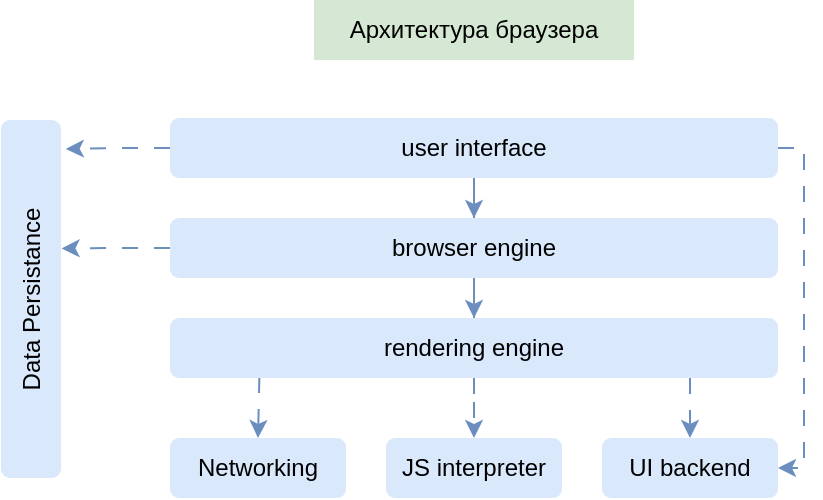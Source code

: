<mxfile version="22.0.8" type="github" pages="5">
  <diagram name="Архитектура браузера" id="a0Z8TgE_5t0AycTjX8IS">
    <mxGraphModel dx="1434" dy="755" grid="0" gridSize="10" guides="1" tooltips="1" connect="1" arrows="1" fold="1" page="0" pageScale="1" pageWidth="827" pageHeight="1169" math="0" shadow="0">
      <root>
        <mxCell id="0" />
        <mxCell id="1" parent="0" />
        <mxCell id="7IBHqC4n6jbn1Awg2lGX-1" value="Архитектура браузера" style="text;html=1;strokeColor=none;fillColor=#d5e8d4;align=center;verticalAlign=middle;whiteSpace=wrap;rounded=0;" parent="1" vertex="1">
          <mxGeometry x="402" y="221" width="160" height="30" as="geometry" />
        </mxCell>
        <mxCell id="7IBHqC4n6jbn1Awg2lGX-11" style="edgeStyle=orthogonalEdgeStyle;rounded=0;orthogonalLoop=1;jettySize=auto;html=1;entryX=0.5;entryY=0;entryDx=0;entryDy=0;dashed=1;dashPattern=8 8;fillColor=#dae8fc;strokeColor=#6c8ebf;" parent="1" source="7IBHqC4n6jbn1Awg2lGX-2" target="7IBHqC4n6jbn1Awg2lGX-3" edge="1">
          <mxGeometry relative="1" as="geometry" />
        </mxCell>
        <mxCell id="7IBHqC4n6jbn1Awg2lGX-16" style="edgeStyle=orthogonalEdgeStyle;rounded=0;orthogonalLoop=1;jettySize=auto;html=1;entryX=1;entryY=0.5;entryDx=0;entryDy=0;dashed=1;dashPattern=8 8;fillColor=#dae8fc;strokeColor=#6c8ebf;" parent="1" source="7IBHqC4n6jbn1Awg2lGX-2" target="7IBHqC4n6jbn1Awg2lGX-7" edge="1">
          <mxGeometry relative="1" as="geometry">
            <Array as="points">
              <mxPoint x="647" y="295" />
              <mxPoint x="647" y="455" />
            </Array>
          </mxGeometry>
        </mxCell>
        <mxCell id="7IBHqC4n6jbn1Awg2lGX-2" value="user interface" style="text;html=1;strokeColor=none;fillColor=#dae8fc;align=center;verticalAlign=middle;whiteSpace=wrap;rounded=1;" parent="1" vertex="1">
          <mxGeometry x="330" y="280" width="304" height="30" as="geometry" />
        </mxCell>
        <mxCell id="7IBHqC4n6jbn1Awg2lGX-12" style="edgeStyle=orthogonalEdgeStyle;rounded=0;orthogonalLoop=1;jettySize=auto;html=1;entryX=0.5;entryY=0;entryDx=0;entryDy=0;dashed=1;dashPattern=8 8;fillColor=#dae8fc;strokeColor=#6c8ebf;" parent="1" source="7IBHqC4n6jbn1Awg2lGX-3" target="7IBHqC4n6jbn1Awg2lGX-4" edge="1">
          <mxGeometry relative="1" as="geometry" />
        </mxCell>
        <mxCell id="7IBHqC4n6jbn1Awg2lGX-3" value="browser engine" style="text;html=1;strokeColor=none;fillColor=#dae8fc;align=center;verticalAlign=middle;whiteSpace=wrap;rounded=1;" parent="1" vertex="1">
          <mxGeometry x="330" y="330" width="304" height="30" as="geometry" />
        </mxCell>
        <mxCell id="7IBHqC4n6jbn1Awg2lGX-13" style="edgeStyle=orthogonalEdgeStyle;rounded=0;orthogonalLoop=1;jettySize=auto;html=1;dashed=1;dashPattern=8 8;fillColor=#dae8fc;strokeColor=#6c8ebf;" parent="1" source="7IBHqC4n6jbn1Awg2lGX-4" target="7IBHqC4n6jbn1Awg2lGX-6" edge="1">
          <mxGeometry relative="1" as="geometry" />
        </mxCell>
        <mxCell id="7IBHqC4n6jbn1Awg2lGX-14" style="edgeStyle=orthogonalEdgeStyle;rounded=0;orthogonalLoop=1;jettySize=auto;html=1;entryX=0.5;entryY=0;entryDx=0;entryDy=0;exitX=0.147;exitY=0.984;exitDx=0;exitDy=0;exitPerimeter=0;dashed=1;dashPattern=8 8;fillColor=#dae8fc;strokeColor=#6c8ebf;" parent="1" source="7IBHqC4n6jbn1Awg2lGX-4" target="7IBHqC4n6jbn1Awg2lGX-5" edge="1">
          <mxGeometry relative="1" as="geometry" />
        </mxCell>
        <mxCell id="7IBHqC4n6jbn1Awg2lGX-15" style="edgeStyle=orthogonalEdgeStyle;rounded=0;orthogonalLoop=1;jettySize=auto;html=1;entryX=0.5;entryY=0;entryDx=0;entryDy=0;dashed=1;dashPattern=8 8;fillColor=#dae8fc;strokeColor=#6c8ebf;" parent="1" source="7IBHqC4n6jbn1Awg2lGX-4" target="7IBHqC4n6jbn1Awg2lGX-7" edge="1">
          <mxGeometry relative="1" as="geometry">
            <Array as="points">
              <mxPoint x="590" y="418" />
              <mxPoint x="590" y="418" />
            </Array>
          </mxGeometry>
        </mxCell>
        <mxCell id="7IBHqC4n6jbn1Awg2lGX-4" value="rendering engine" style="text;html=1;strokeColor=none;fillColor=#dae8fc;align=center;verticalAlign=middle;whiteSpace=wrap;rounded=1;" parent="1" vertex="1">
          <mxGeometry x="330" y="380" width="304" height="30" as="geometry" />
        </mxCell>
        <mxCell id="7IBHqC4n6jbn1Awg2lGX-5" value="Networking" style="text;html=1;strokeColor=none;fillColor=#dae8fc;align=center;verticalAlign=middle;whiteSpace=wrap;rounded=1;" parent="1" vertex="1">
          <mxGeometry x="330" y="440" width="88" height="30" as="geometry" />
        </mxCell>
        <mxCell id="7IBHqC4n6jbn1Awg2lGX-6" value="JS interpreter" style="text;html=1;strokeColor=none;fillColor=#dae8fc;align=center;verticalAlign=middle;whiteSpace=wrap;rounded=1;" parent="1" vertex="1">
          <mxGeometry x="438" y="440" width="88" height="30" as="geometry" />
        </mxCell>
        <mxCell id="7IBHqC4n6jbn1Awg2lGX-7" value="UI backend" style="text;html=1;strokeColor=none;fillColor=#dae8fc;align=center;verticalAlign=middle;whiteSpace=wrap;rounded=1;" parent="1" vertex="1">
          <mxGeometry x="546" y="440" width="88" height="30" as="geometry" />
        </mxCell>
        <mxCell id="7IBHqC4n6jbn1Awg2lGX-8" value="Data Persistance" style="text;html=1;strokeColor=none;fillColor=#dae8fc;align=center;verticalAlign=middle;whiteSpace=wrap;rounded=1;rotation=-90;" parent="1" vertex="1">
          <mxGeometry x="171" y="355.5" width="179" height="30" as="geometry" />
        </mxCell>
        <mxCell id="7IBHqC4n6jbn1Awg2lGX-9" style="edgeStyle=orthogonalEdgeStyle;rounded=0;orthogonalLoop=1;jettySize=auto;html=1;entryX=0.919;entryY=1.08;entryDx=0;entryDy=0;entryPerimeter=0;dashed=1;dashPattern=8 8;fillColor=#dae8fc;strokeColor=#6c8ebf;" parent="1" source="7IBHqC4n6jbn1Awg2lGX-2" target="7IBHqC4n6jbn1Awg2lGX-8" edge="1">
          <mxGeometry relative="1" as="geometry" />
        </mxCell>
        <mxCell id="7IBHqC4n6jbn1Awg2lGX-10" style="edgeStyle=orthogonalEdgeStyle;rounded=0;orthogonalLoop=1;jettySize=auto;html=1;entryX=0.641;entryY=1.01;entryDx=0;entryDy=0;entryPerimeter=0;dashed=1;dashPattern=8 8;fillColor=#dae8fc;strokeColor=#6c8ebf;" parent="1" source="7IBHqC4n6jbn1Awg2lGX-3" target="7IBHqC4n6jbn1Awg2lGX-8" edge="1">
          <mxGeometry relative="1" as="geometry" />
        </mxCell>
      </root>
    </mxGraphModel>
  </diagram>
  <diagram id="X9T75AaDacsZJfDQK5Mp" name="Chrome">
    <mxGraphModel dx="1434" dy="755" grid="0" gridSize="10" guides="1" tooltips="1" connect="1" arrows="1" fold="1" page="0" pageScale="1" pageWidth="827" pageHeight="1169" math="0" shadow="0">
      <root>
        <mxCell id="0" />
        <mxCell id="1" parent="0" />
        <mxCell id="u9Ceme1aTXaDVmavUJ7F-2" value="" style="text;html=1;strokeColor=#6C8EBF;fillColor=none;align=center;verticalAlign=middle;whiteSpace=wrap;rounded=1;dashed=1;dashPattern=8 8;" parent="1" vertex="1">
          <mxGeometry x="384.5" y="659.5" width="87" height="61" as="geometry" />
        </mxCell>
        <mxCell id="u9Ceme1aTXaDVmavUJ7F-6" value="" style="text;html=1;strokeColor=#6C8EBF;fillColor=none;align=center;verticalAlign=middle;whiteSpace=wrap;rounded=1;dashed=1;dashPattern=8 8;" parent="1" vertex="1">
          <mxGeometry x="375" y="548.5" width="223" height="61" as="geometry" />
        </mxCell>
        <mxCell id="XLgHqkJooM11yZQftOko-22" style="edgeStyle=orthogonalEdgeStyle;rounded=0;orthogonalLoop=1;jettySize=auto;html=1;entryX=1;entryY=0.5;entryDx=0;entryDy=0;dashed=1;dashPattern=8 8;fillColor=#dae8fc;strokeColor=#6c8ebf;" parent="1" source="XLgHqkJooM11yZQftOko-20" target="XLgHqkJooM11yZQftOko-21" edge="1">
          <mxGeometry relative="1" as="geometry">
            <Array as="points">
              <mxPoint x="336" y="364" />
              <mxPoint x="336" y="364" />
            </Array>
          </mxGeometry>
        </mxCell>
        <mxCell id="XLgHqkJooM11yZQftOko-24" style="edgeStyle=orthogonalEdgeStyle;rounded=0;orthogonalLoop=1;jettySize=auto;html=1;entryX=0.5;entryY=0;entryDx=0;entryDy=0;fillColor=#dae8fc;strokeColor=#6c8ebf;dashed=1;dashPattern=8 8;" parent="1" source="XLgHqkJooM11yZQftOko-20" target="XLgHqkJooM11yZQftOko-23" edge="1">
          <mxGeometry relative="1" as="geometry">
            <Array as="points">
              <mxPoint x="206" y="448" />
            </Array>
          </mxGeometry>
        </mxCell>
        <mxCell id="XLgHqkJooM11yZQftOko-32" style="edgeStyle=orthogonalEdgeStyle;shape=connector;rounded=0;orthogonalLoop=1;jettySize=auto;html=1;entryX=0.23;entryY=0.011;entryDx=0;entryDy=0;dashed=1;dashPattern=8 8;labelBackgroundColor=default;strokeColor=#6c8ebf;align=center;verticalAlign=middle;fontFamily=Helvetica;fontSize=11;fontColor=default;endArrow=classic;fillColor=#dae8fc;entryPerimeter=0;" parent="1" source="XLgHqkJooM11yZQftOko-20" target="XLgHqkJooM11yZQftOko-25" edge="1">
          <mxGeometry relative="1" as="geometry">
            <Array as="points">
              <mxPoint x="429" y="482" />
              <mxPoint x="429" y="482" />
            </Array>
          </mxGeometry>
        </mxCell>
        <mxCell id="XLgHqkJooM11yZQftOko-36" style="edgeStyle=orthogonalEdgeStyle;shape=connector;rounded=0;orthogonalLoop=1;jettySize=auto;html=1;entryX=0.5;entryY=1;entryDx=0;entryDy=0;dashed=1;dashPattern=8 8;labelBackgroundColor=default;strokeColor=#6c8ebf;align=center;verticalAlign=middle;fontFamily=Helvetica;fontSize=11;fontColor=default;endArrow=classic;fillColor=#dae8fc;" parent="1" source="XLgHqkJooM11yZQftOko-20" target="XLgHqkJooM11yZQftOko-4" edge="1">
          <mxGeometry relative="1" as="geometry" />
        </mxCell>
        <mxCell id="XLgHqkJooM11yZQftOko-20" value="&lt;i&gt;&lt;font color=&quot;#009900&quot;&gt;Browser&lt;/font&gt;&lt;/i&gt;" style="rounded=1;whiteSpace=wrap;html=1;align=center;fillColor=none;strokeColor=#6c8ebf;" parent="1" vertex="1">
          <mxGeometry x="356.5" y="336" width="251" height="129" as="geometry" />
        </mxCell>
        <mxCell id="XLgHqkJooM11yZQftOko-1" value="Архитектура браузера (chrome)" style="text;html=1;strokeColor=none;fillColor=#d5e8d4;align=center;verticalAlign=middle;whiteSpace=wrap;rounded=0;" parent="1" vertex="1">
          <mxGeometry x="379" y="211" width="206" height="30" as="geometry" />
        </mxCell>
        <mxCell id="XLgHqkJooM11yZQftOko-35" style="edgeStyle=orthogonalEdgeStyle;shape=connector;rounded=0;orthogonalLoop=1;jettySize=auto;html=1;entryX=0.5;entryY=0;entryDx=0;entryDy=0;dashed=1;dashPattern=8 8;labelBackgroundColor=default;strokeColor=#6c8ebf;align=center;verticalAlign=middle;fontFamily=Helvetica;fontSize=11;fontColor=default;endArrow=classic;fillColor=#dae8fc;" parent="1" source="XLgHqkJooM11yZQftOko-4" target="XLgHqkJooM11yZQftOko-34" edge="1">
          <mxGeometry relative="1" as="geometry" />
        </mxCell>
        <mxCell id="XLgHqkJooM11yZQftOko-4" value="User interface" style="text;html=1;strokeColor=none;fillColor=#dae8fc;align=center;verticalAlign=middle;whiteSpace=wrap;rounded=1;" parent="1" vertex="1">
          <mxGeometry x="431" y="270" width="102" height="30" as="geometry" />
        </mxCell>
        <mxCell id="XLgHqkJooM11yZQftOko-18" value="Browser engine" style="text;html=1;strokeColor=#6C8EBF;fillColor=none;align=center;verticalAlign=middle;whiteSpace=wrap;rounded=1;dashed=1;dashPattern=8 8;" parent="1" vertex="1">
          <mxGeometry x="406" y="349" width="152" height="30" as="geometry" />
        </mxCell>
        <mxCell id="XLgHqkJooM11yZQftOko-19" value="Data persistance" style="text;html=1;strokeColor=#6C8EBF;fillColor=none;align=center;verticalAlign=middle;whiteSpace=wrap;rounded=1;dashed=1;dashPattern=8 8;" parent="1" vertex="1">
          <mxGeometry x="406" y="425" width="152" height="30" as="geometry" />
        </mxCell>
        <mxCell id="XLgHqkJooM11yZQftOko-21" value="Network Stack" style="text;html=1;strokeColor=none;fillColor=#dae8fc;align=center;verticalAlign=middle;whiteSpace=wrap;rounded=1;" parent="1" vertex="1">
          <mxGeometry x="159" y="349" width="94" height="30" as="geometry" />
        </mxCell>
        <mxCell id="XLgHqkJooM11yZQftOko-23" value="Plugins" style="text;html=1;strokeColor=none;fillColor=#dae8fc;align=center;verticalAlign=middle;whiteSpace=wrap;rounded=1;" parent="1" vertex="1">
          <mxGeometry x="172" y="504" width="68" height="30" as="geometry" />
        </mxCell>
        <mxCell id="XLgHqkJooM11yZQftOko-27" style="edgeStyle=orthogonalEdgeStyle;shape=connector;rounded=0;orthogonalLoop=1;jettySize=auto;html=1;entryX=1;entryY=0.5;entryDx=0;entryDy=0;dashed=1;dashPattern=8 8;labelBackgroundColor=default;strokeColor=#6c8ebf;align=center;verticalAlign=middle;fontFamily=Helvetica;fontSize=11;fontColor=default;endArrow=classic;fillColor=#dae8fc;" parent="1" source="XLgHqkJooM11yZQftOko-25" target="XLgHqkJooM11yZQftOko-23" edge="1">
          <mxGeometry relative="1" as="geometry" />
        </mxCell>
        <mxCell id="XLgHqkJooM11yZQftOko-30" style="edgeStyle=orthogonalEdgeStyle;shape=connector;rounded=0;orthogonalLoop=1;jettySize=auto;html=1;entryX=0.5;entryY=0;entryDx=0;entryDy=0;dashed=1;dashPattern=8 8;labelBackgroundColor=default;strokeColor=#6c8ebf;align=center;verticalAlign=middle;fontFamily=Helvetica;fontSize=11;fontColor=default;endArrow=classic;fillColor=#dae8fc;exitX=0.214;exitY=0.949;exitDx=0;exitDy=0;exitPerimeter=0;" parent="1" source="XLgHqkJooM11yZQftOko-25" target="XLgHqkJooM11yZQftOko-28" edge="1">
          <mxGeometry relative="1" as="geometry">
            <Array as="points">
              <mxPoint x="428" y="593" />
            </Array>
            <mxPoint x="428.034" y="644" as="sourcePoint" />
          </mxGeometry>
        </mxCell>
        <mxCell id="XLgHqkJooM11yZQftOko-31" style="edgeStyle=orthogonalEdgeStyle;shape=connector;rounded=0;orthogonalLoop=1;jettySize=auto;html=1;entryX=0.5;entryY=0;entryDx=0;entryDy=0;dashed=1;dashPattern=8 8;labelBackgroundColor=default;strokeColor=#6c8ebf;align=center;verticalAlign=middle;fontFamily=Helvetica;fontSize=11;fontColor=default;endArrow=classic;fillColor=#dae8fc;exitX=0.774;exitY=0.98;exitDx=0;exitDy=0;exitPerimeter=0;" parent="1" source="XLgHqkJooM11yZQftOko-25" target="XLgHqkJooM11yZQftOko-29" edge="1">
          <mxGeometry relative="1" as="geometry">
            <Array as="points">
              <mxPoint x="536" y="656" />
              <mxPoint x="536" y="656" />
            </Array>
            <mxPoint x="536.034" y="644" as="sourcePoint" />
          </mxGeometry>
        </mxCell>
        <mxCell id="XLgHqkJooM11yZQftOko-37" style="edgeStyle=orthogonalEdgeStyle;shape=connector;rounded=0;orthogonalLoop=1;jettySize=auto;html=1;entryX=0;entryY=0.5;entryDx=0;entryDy=0;dashed=1;dashPattern=8 8;labelBackgroundColor=default;strokeColor=#6c8ebf;align=center;verticalAlign=middle;fontFamily=Helvetica;fontSize=11;fontColor=default;endArrow=classic;fillColor=#dae8fc;" parent="1" source="XLgHqkJooM11yZQftOko-25" target="XLgHqkJooM11yZQftOko-34" edge="1">
          <mxGeometry relative="1" as="geometry" />
        </mxCell>
        <mxCell id="6LoVDUTjZTjbVgoCBQr1-3" style="edgeStyle=orthogonalEdgeStyle;rounded=0;orthogonalLoop=1;jettySize=auto;html=1;entryX=0.75;entryY=1;entryDx=0;entryDy=0;strokeColor=#6c8ebf;dashed=1;dashPattern=8 8;fillColor=#dae8fc;" parent="1" source="XLgHqkJooM11yZQftOko-25" target="XLgHqkJooM11yZQftOko-20" edge="1">
          <mxGeometry relative="1" as="geometry">
            <Array as="points">
              <mxPoint x="545" y="552" />
              <mxPoint x="545" y="552" />
            </Array>
          </mxGeometry>
        </mxCell>
        <mxCell id="XLgHqkJooM11yZQftOko-25" value="WebKit" style="text;html=1;strokeColor=none;fillColor=#dae8fc;align=center;verticalAlign=middle;whiteSpace=wrap;rounded=1;" parent="1" vertex="1">
          <mxGeometry x="384" y="564" width="196" height="30" as="geometry" />
        </mxCell>
        <mxCell id="jjJHjyZMJUHsSk2ptHwB-7" style="edgeStyle=orthogonalEdgeStyle;shape=connector;rounded=0;orthogonalLoop=1;jettySize=auto;html=1;entryX=0.5;entryY=0;entryDx=0;entryDy=0;dashed=1;dashPattern=8 8;labelBackgroundColor=default;strokeColor=#6c8ebf;align=center;verticalAlign=middle;fontFamily=Helvetica;fontSize=11;fontColor=default;endArrow=classic;fillColor=#dae8fc;curved=1;exitX=0.5;exitY=1;exitDx=0;exitDy=0;" parent="1" source="XLgHqkJooM11yZQftOko-28" target="jjJHjyZMJUHsSk2ptHwB-1" edge="1">
          <mxGeometry relative="1" as="geometry" />
        </mxCell>
        <mxCell id="jjJHjyZMJUHsSk2ptHwB-8" style="edgeStyle=orthogonalEdgeStyle;shape=connector;rounded=0;orthogonalLoop=1;jettySize=auto;html=1;entryX=0.5;entryY=0;entryDx=0;entryDy=0;dashed=1;dashPattern=8 8;labelBackgroundColor=default;strokeColor=#6c8ebf;align=center;verticalAlign=middle;fontFamily=Helvetica;fontSize=11;fontColor=default;endArrow=classic;fillColor=#dae8fc;curved=1;" parent="1" source="XLgHqkJooM11yZQftOko-28" target="jjJHjyZMJUHsSk2ptHwB-4" edge="1">
          <mxGeometry relative="1" as="geometry" />
        </mxCell>
        <mxCell id="jjJHjyZMJUHsSk2ptHwB-9" style="edgeStyle=orthogonalEdgeStyle;shape=connector;rounded=0;orthogonalLoop=1;jettySize=auto;html=1;entryX=0.5;entryY=0;entryDx=0;entryDy=0;dashed=1;dashPattern=8 8;labelBackgroundColor=default;strokeColor=#6c8ebf;align=center;verticalAlign=middle;fontFamily=Helvetica;fontSize=11;fontColor=default;endArrow=classic;fillColor=#dae8fc;curved=1;exitX=0.5;exitY=1;exitDx=0;exitDy=0;" parent="1" source="XLgHqkJooM11yZQftOko-28" target="jjJHjyZMJUHsSk2ptHwB-5" edge="1">
          <mxGeometry relative="1" as="geometry" />
        </mxCell>
        <mxCell id="jjJHjyZMJUHsSk2ptHwB-10" style="edgeStyle=orthogonalEdgeStyle;shape=connector;rounded=0;orthogonalLoop=1;jettySize=auto;html=1;entryX=0.5;entryY=0;entryDx=0;entryDy=0;dashed=1;dashPattern=8 8;labelBackgroundColor=default;strokeColor=#6c8ebf;align=center;verticalAlign=middle;fontFamily=Helvetica;fontSize=11;fontColor=default;endArrow=classic;fillColor=#dae8fc;curved=1;exitX=0.5;exitY=1;exitDx=0;exitDy=0;" parent="1" source="XLgHqkJooM11yZQftOko-28" target="jjJHjyZMJUHsSk2ptHwB-6" edge="1">
          <mxGeometry relative="1" as="geometry" />
        </mxCell>
        <mxCell id="XLgHqkJooM11yZQftOko-28" value="V8" style="text;html=1;strokeColor=none;fillColor=#dae8fc;align=center;verticalAlign=middle;whiteSpace=wrap;rounded=1;" parent="1" vertex="1">
          <mxGeometry x="394" y="675" width="68" height="30" as="geometry" />
        </mxCell>
        <mxCell id="XLgHqkJooM11yZQftOko-29" value="libXML" style="text;html=1;strokeColor=none;fillColor=#dae8fc;align=center;verticalAlign=middle;whiteSpace=wrap;rounded=1;" parent="1" vertex="1">
          <mxGeometry x="502" y="675" width="68" height="30" as="geometry" />
        </mxCell>
        <mxCell id="XLgHqkJooM11yZQftOko-34" value="Display" style="text;html=1;strokeColor=none;fillColor=#dae8fc;align=center;verticalAlign=middle;whiteSpace=wrap;rounded=1;" parent="1" vertex="1">
          <mxGeometry x="718" y="348" width="94" height="30" as="geometry" />
        </mxCell>
        <mxCell id="XLgHqkJooM11yZQftOko-38" value="Legend" style="text;html=1;strokeColor=none;fillColor=#dae8fc;align=center;verticalAlign=middle;whiteSpace=wrap;rounded=1;" parent="1" vertex="1">
          <mxGeometry x="718" y="504" width="94" height="30" as="geometry" />
        </mxCell>
        <mxCell id="XLgHqkJooM11yZQftOko-39" value="" style="text;html=1;strokeColor=#6c8ebf;fillColor=none;align=center;verticalAlign=middle;whiteSpace=wrap;rounded=1;" parent="1" vertex="1">
          <mxGeometry x="718" y="504" width="94" height="129" as="geometry" />
        </mxCell>
        <mxCell id="u9Ceme1aTXaDVmavUJ7F-3" value="&lt;font&gt;JavaScript Interpreter&lt;/font&gt;" style="text;html=1;strokeColor=none;fillColor=none;align=center;verticalAlign=middle;whiteSpace=wrap;rounded=0;fontColor=#009900;" parent="1" vertex="1">
          <mxGeometry x="242" y="675" width="137" height="30" as="geometry" />
        </mxCell>
        <mxCell id="u9Ceme1aTXaDVmavUJ7F-4" value="" style="text;html=1;strokeColor=#6C8EBF;fillColor=none;align=center;verticalAlign=middle;whiteSpace=wrap;rounded=1;dashed=1;dashPattern=8 8;" parent="1" vertex="1">
          <mxGeometry x="492.5" y="659.5" width="87" height="61" as="geometry" />
        </mxCell>
        <mxCell id="u9Ceme1aTXaDVmavUJ7F-5" value="&lt;font&gt;XML Parser&lt;/font&gt;" style="text;html=1;strokeColor=none;fillColor=none;align=center;verticalAlign=middle;whiteSpace=wrap;rounded=0;fontColor=#009900;" parent="1" vertex="1">
          <mxGeometry x="559.5" y="675" width="137" height="30" as="geometry" />
        </mxCell>
        <mxCell id="u9Ceme1aTXaDVmavUJ7F-7" value="&lt;font color=&quot;#009900&quot;&gt;Rendering engine&lt;/font&gt;" style="text;html=1;strokeColor=none;fillColor=none;align=center;verticalAlign=middle;whiteSpace=wrap;rounded=0;" parent="1" vertex="1">
          <mxGeometry x="417.5" y="513" width="137" height="30" as="geometry" />
        </mxCell>
        <mxCell id="6LoVDUTjZTjbVgoCBQr1-1" value="" style="text;html=1;strokeColor=#6C8EBF;fillColor=none;align=center;verticalAlign=middle;whiteSpace=wrap;rounded=1;dashed=1;dashPattern=8 8;" parent="1" vertex="1">
          <mxGeometry x="699" y="332.5" width="132" height="61" as="geometry" />
        </mxCell>
        <mxCell id="6LoVDUTjZTjbVgoCBQr1-2" value="&lt;font&gt;Display backend&lt;/font&gt;" style="text;html=1;strokeColor=none;fillColor=none;align=center;verticalAlign=middle;whiteSpace=wrap;rounded=0;fontColor=#009900;" parent="1" vertex="1">
          <mxGeometry x="696.5" y="400" width="137" height="30" as="geometry" />
        </mxCell>
        <mxCell id="jjJHjyZMJUHsSk2ptHwB-1" value="Куча (heap) и &lt;br&gt;стек вызовов (call stack)" style="text;html=1;strokeColor=none;fillColor=#d5e8d4;align=center;verticalAlign=middle;whiteSpace=wrap;rounded=1;" parent="1" vertex="1">
          <mxGeometry x="100" y="781" width="154" height="42" as="geometry" />
        </mxCell>
        <mxCell id="jjJHjyZMJUHsSk2ptHwB-4" value="Работа с памятью (выделение и сбор мусора)" style="text;html=1;strokeColor=none;fillColor=#d5e8d4;align=center;verticalAlign=middle;whiteSpace=wrap;rounded=1;" parent="1" vertex="1">
          <mxGeometry x="259" y="781" width="176" height="42" as="geometry" />
        </mxCell>
        <mxCell id="jjJHjyZMJUHsSk2ptHwB-5" value="Компиляция JS&amp;nbsp;&lt;br&gt;в машинный код" style="text;html=1;strokeColor=none;fillColor=#d5e8d4;align=center;verticalAlign=middle;whiteSpace=wrap;rounded=1;" parent="1" vertex="1">
          <mxGeometry x="444" y="781" width="126" height="42" as="geometry" />
        </mxCell>
        <mxCell id="jjJHjyZMJUHsSk2ptHwB-6" value="Оптимизация &lt;br&gt;(кеши, скрытые классы и прочее)" style="text;html=1;strokeColor=none;fillColor=#d5e8d4;align=center;verticalAlign=middle;whiteSpace=wrap;rounded=1;" parent="1" vertex="1">
          <mxGeometry x="580" y="781" width="216" height="42" as="geometry" />
        </mxCell>
      </root>
    </mxGraphModel>
  </diagram>
  <diagram id="bVL1KgQKVDtNWJdaOLyt" name="webkit">
    <mxGraphModel dx="1834" dy="755" grid="0" gridSize="10" guides="1" tooltips="1" connect="1" arrows="1" fold="1" page="0" pageScale="1" pageWidth="827" pageHeight="1169" math="0" shadow="0">
      <root>
        <mxCell id="0" />
        <mxCell id="1" parent="0" />
        <mxCell id="RW3Aasag7TlUjNB0W7KM-7" style="edgeStyle=orthogonalEdgeStyle;shape=connector;rounded=0;orthogonalLoop=1;jettySize=auto;html=1;entryX=0;entryY=0.5;entryDx=0;entryDy=0;dashed=1;dashPattern=8 8;labelBackgroundColor=default;strokeColor=#6c8ebf;align=center;verticalAlign=middle;fontFamily=Helvetica;fontSize=11;fontColor=default;endArrow=classic;fillColor=#dae8fc;" parent="1" source="RW3Aasag7TlUjNB0W7KM-1" target="RW3Aasag7TlUjNB0W7KM-3" edge="1">
          <mxGeometry relative="1" as="geometry" />
        </mxCell>
        <mxCell id="RW3Aasag7TlUjNB0W7KM-1" value="HTML" style="ellipse;whiteSpace=wrap;html=1;aspect=fixed;fontFamily=Helvetica;fontSize=11;fillColor=#fff2cc;strokeColor=#d6b656;" parent="1" vertex="1">
          <mxGeometry x="-72" y="261" width="80" height="80" as="geometry" />
        </mxCell>
        <mxCell id="RW3Aasag7TlUjNB0W7KM-8" style="edgeStyle=orthogonalEdgeStyle;shape=connector;rounded=0;orthogonalLoop=1;jettySize=auto;html=1;entryX=0;entryY=0.5;entryDx=0;entryDy=0;dashed=1;dashPattern=8 8;labelBackgroundColor=default;strokeColor=#6c8ebf;align=center;verticalAlign=middle;fontFamily=Helvetica;fontSize=11;fontColor=default;endArrow=classic;fillColor=#dae8fc;" parent="1" source="RW3Aasag7TlUjNB0W7KM-2" target="RW3Aasag7TlUjNB0W7KM-4" edge="1">
          <mxGeometry relative="1" as="geometry" />
        </mxCell>
        <mxCell id="RW3Aasag7TlUjNB0W7KM-2" value="Style&lt;br&gt;Sheets" style="ellipse;whiteSpace=wrap;html=1;aspect=fixed;fontFamily=Helvetica;fontSize=11;fillColor=#fff2cc;strokeColor=#d6b656;" parent="1" vertex="1">
          <mxGeometry x="-72" y="467" width="80" height="80" as="geometry" />
        </mxCell>
        <mxCell id="RW3Aasag7TlUjNB0W7KM-9" style="edgeStyle=orthogonalEdgeStyle;shape=connector;rounded=0;orthogonalLoop=1;jettySize=auto;html=1;entryX=0;entryY=0.5;entryDx=0;entryDy=0;dashed=1;dashPattern=8 8;labelBackgroundColor=default;strokeColor=#6c8ebf;align=center;verticalAlign=middle;fontFamily=Helvetica;fontSize=11;fontColor=default;endArrow=classic;fillColor=#dae8fc;" parent="1" source="RW3Aasag7TlUjNB0W7KM-3" target="RW3Aasag7TlUjNB0W7KM-5" edge="1">
          <mxGeometry relative="1" as="geometry" />
        </mxCell>
        <mxCell id="RW3Aasag7TlUjNB0W7KM-3" value="HTML&lt;br&gt;Parser" style="rounded=0;whiteSpace=wrap;html=1;fontFamily=Helvetica;fontSize=11;fillColor=#dae8fc;strokeColor=#6c8ebf;" parent="1" vertex="1">
          <mxGeometry x="77" y="271" width="120" height="60" as="geometry" />
        </mxCell>
        <mxCell id="RW3Aasag7TlUjNB0W7KM-10" style="edgeStyle=orthogonalEdgeStyle;shape=connector;rounded=0;orthogonalLoop=1;jettySize=auto;html=1;entryX=0;entryY=0.5;entryDx=0;entryDy=0;dashed=1;dashPattern=8 8;labelBackgroundColor=default;strokeColor=#6c8ebf;align=center;verticalAlign=middle;fontFamily=Helvetica;fontSize=11;fontColor=default;endArrow=classic;fillColor=#dae8fc;" parent="1" source="RW3Aasag7TlUjNB0W7KM-4" target="RW3Aasag7TlUjNB0W7KM-6" edge="1">
          <mxGeometry relative="1" as="geometry" />
        </mxCell>
        <mxCell id="RW3Aasag7TlUjNB0W7KM-4" value="CSS&lt;br&gt;Parser" style="rounded=0;whiteSpace=wrap;html=1;fontFamily=Helvetica;fontSize=11;fillColor=#dae8fc;strokeColor=#6c8ebf;" parent="1" vertex="1">
          <mxGeometry x="77" y="477" width="120" height="60" as="geometry" />
        </mxCell>
        <mxCell id="RW3Aasag7TlUjNB0W7KM-16" style="edgeStyle=orthogonalEdgeStyle;shape=connector;rounded=0;orthogonalLoop=1;jettySize=auto;html=1;entryX=0.5;entryY=0;entryDx=0;entryDy=0;dashed=1;dashPattern=8 8;labelBackgroundColor=default;strokeColor=#6c8ebf;align=center;verticalAlign=middle;fontFamily=Helvetica;fontSize=11;fontColor=default;endArrow=classic;fillColor=#dae8fc;" parent="1" source="RW3Aasag7TlUjNB0W7KM-5" target="RW3Aasag7TlUjNB0W7KM-15" edge="1">
          <mxGeometry relative="1" as="geometry" />
        </mxCell>
        <mxCell id="RW3Aasag7TlUjNB0W7KM-5" value="DOM&lt;br&gt;Tree" style="rounded=0;whiteSpace=wrap;html=1;fontFamily=Helvetica;fontSize=11;fillColor=#d5e8d4;strokeColor=#82b366;" parent="1" vertex="1">
          <mxGeometry x="245" y="271" width="120" height="60" as="geometry" />
        </mxCell>
        <mxCell id="RW3Aasag7TlUjNB0W7KM-17" style="edgeStyle=orthogonalEdgeStyle;shape=connector;rounded=0;orthogonalLoop=1;jettySize=auto;html=1;entryX=0.5;entryY=1;entryDx=0;entryDy=0;dashed=1;dashPattern=8 8;labelBackgroundColor=default;strokeColor=#6c8ebf;align=center;verticalAlign=middle;fontFamily=Helvetica;fontSize=11;fontColor=default;endArrow=classic;fillColor=#dae8fc;" parent="1" source="RW3Aasag7TlUjNB0W7KM-6" target="RW3Aasag7TlUjNB0W7KM-15" edge="1">
          <mxGeometry relative="1" as="geometry" />
        </mxCell>
        <mxCell id="RW3Aasag7TlUjNB0W7KM-6" value="Style&lt;br&gt;Rules" style="rounded=0;whiteSpace=wrap;html=1;fontFamily=Helvetica;fontSize=11;fillColor=#d5e8d4;strokeColor=#82b366;" parent="1" vertex="1">
          <mxGeometry x="245" y="477" width="120" height="60" as="geometry" />
        </mxCell>
        <mxCell id="RW3Aasag7TlUjNB0W7KM-14" style="edgeStyle=orthogonalEdgeStyle;shape=connector;rounded=0;orthogonalLoop=1;jettySize=auto;html=1;entryX=0.5;entryY=0;entryDx=0;entryDy=0;dashed=1;dashPattern=8 8;labelBackgroundColor=default;strokeColor=#6c8ebf;align=center;verticalAlign=middle;fontFamily=Helvetica;fontSize=11;fontColor=default;endArrow=classic;fillColor=#dae8fc;" parent="1" source="RW3Aasag7TlUjNB0W7KM-13" target="RW3Aasag7TlUjNB0W7KM-5" edge="1">
          <mxGeometry relative="1" as="geometry" />
        </mxCell>
        <mxCell id="RW3Aasag7TlUjNB0W7KM-13" value="DOM" style="shape=parallelogram;html=1;strokeWidth=2;perimeter=parallelogramPerimeter;whiteSpace=wrap;rounded=1;arcSize=12;size=0.23;fontFamily=Helvetica;fontSize=11;fillColor=#e1d5e7;strokeColor=#9673a6;" parent="1" vertex="1">
          <mxGeometry x="255" y="155" width="100" height="60" as="geometry" />
        </mxCell>
        <mxCell id="RW3Aasag7TlUjNB0W7KM-20" style="edgeStyle=orthogonalEdgeStyle;shape=connector;rounded=0;orthogonalLoop=1;jettySize=auto;html=1;entryX=0;entryY=0.5;entryDx=0;entryDy=0;dashed=1;dashPattern=8 8;labelBackgroundColor=default;strokeColor=#6c8ebf;align=center;verticalAlign=middle;fontFamily=Helvetica;fontSize=11;fontColor=default;endArrow=classic;fillColor=#dae8fc;" parent="1" source="RW3Aasag7TlUjNB0W7KM-15" target="RW3Aasag7TlUjNB0W7KM-18" edge="1">
          <mxGeometry relative="1" as="geometry" />
        </mxCell>
        <mxCell id="RW3Aasag7TlUjNB0W7KM-15" value="Attachment" style="rounded=0;whiteSpace=wrap;html=1;fontFamily=Helvetica;fontSize=11;fillColor=#dae8fc;strokeColor=#6c8ebf;" parent="1" vertex="1">
          <mxGeometry x="245" y="374" width="120" height="60" as="geometry" />
        </mxCell>
        <mxCell id="RW3Aasag7TlUjNB0W7KM-23" style="edgeStyle=orthogonalEdgeStyle;shape=connector;rounded=0;orthogonalLoop=1;jettySize=auto;html=1;entryX=0;entryY=0.5;entryDx=0;entryDy=0;dashed=1;dashPattern=8 8;labelBackgroundColor=default;strokeColor=#6c8ebf;align=center;verticalAlign=middle;fontFamily=Helvetica;fontSize=11;fontColor=default;endArrow=classic;fillColor=#dae8fc;" parent="1" source="RW3Aasag7TlUjNB0W7KM-18" target="RW3Aasag7TlUjNB0W7KM-22" edge="1">
          <mxGeometry relative="1" as="geometry" />
        </mxCell>
        <mxCell id="RW3Aasag7TlUjNB0W7KM-18" value="Render&lt;br&gt;Tree" style="rounded=0;whiteSpace=wrap;html=1;fontFamily=Helvetica;fontSize=11;fillColor=#d5e8d4;strokeColor=#82b366;" parent="1" vertex="1">
          <mxGeometry x="443" y="374" width="120" height="60" as="geometry" />
        </mxCell>
        <mxCell id="RW3Aasag7TlUjNB0W7KM-21" style="edgeStyle=orthogonalEdgeStyle;shape=connector;rounded=0;orthogonalLoop=1;jettySize=auto;html=1;entryX=0.5;entryY=0;entryDx=0;entryDy=0;dashed=1;dashPattern=8 8;labelBackgroundColor=default;strokeColor=#6c8ebf;align=center;verticalAlign=middle;fontFamily=Helvetica;fontSize=11;fontColor=default;endArrow=classic;fillColor=#dae8fc;" parent="1" source="RW3Aasag7TlUjNB0W7KM-19" target="RW3Aasag7TlUjNB0W7KM-18" edge="1">
          <mxGeometry relative="1" as="geometry" />
        </mxCell>
        <mxCell id="RW3Aasag7TlUjNB0W7KM-19" value="Layout" style="rounded=0;whiteSpace=wrap;html=1;fontFamily=Helvetica;fontSize=11;fillColor=#dae8fc;strokeColor=#6c8ebf;" parent="1" vertex="1">
          <mxGeometry x="443" y="271" width="120" height="60" as="geometry" />
        </mxCell>
        <mxCell id="RW3Aasag7TlUjNB0W7KM-25" style="edgeStyle=orthogonalEdgeStyle;shape=connector;rounded=0;orthogonalLoop=1;jettySize=auto;html=1;entryX=0;entryY=0.5;entryDx=0;entryDy=0;dashed=1;dashPattern=8 8;labelBackgroundColor=default;strokeColor=#6c8ebf;align=center;verticalAlign=middle;fontFamily=Helvetica;fontSize=11;fontColor=default;endArrow=classic;fillColor=#dae8fc;" parent="1" source="RW3Aasag7TlUjNB0W7KM-22" target="RW3Aasag7TlUjNB0W7KM-24" edge="1">
          <mxGeometry relative="1" as="geometry" />
        </mxCell>
        <mxCell id="RW3Aasag7TlUjNB0W7KM-22" value="Painting" style="rounded=0;whiteSpace=wrap;html=1;fontFamily=Helvetica;fontSize=11;fillColor=#dae8fc;strokeColor=#6c8ebf;" parent="1" vertex="1">
          <mxGeometry x="627" y="374" width="120" height="60" as="geometry" />
        </mxCell>
        <mxCell id="RW3Aasag7TlUjNB0W7KM-24" value="Display" style="ellipse;whiteSpace=wrap;html=1;aspect=fixed;fontFamily=Helvetica;fontSize=11;fillColor=#fff2cc;strokeColor=#d6b656;" parent="1" vertex="1">
          <mxGeometry x="809" y="364" width="80" height="80" as="geometry" />
        </mxCell>
      </root>
    </mxGraphModel>
  </diagram>
  <diagram id="0k3Bpl3Np0o2AIEpxUxi" name="Event loop">
    <mxGraphModel dx="1434" dy="1155" grid="0" gridSize="10" guides="1" tooltips="1" connect="1" arrows="1" fold="1" page="0" pageScale="1" pageWidth="827" pageHeight="1169" math="0" shadow="0">
      <root>
        <mxCell id="0" />
        <mxCell id="1" parent="0" />
        <mxCell id="bluWfKrIj64joZCxVYnw-41" style="edgeStyle=orthogonalEdgeStyle;shape=connector;rounded=0;orthogonalLoop=1;jettySize=auto;html=1;entryX=0.5;entryY=1;entryDx=0;entryDy=0;dashed=1;dashPattern=8 8;labelBackgroundColor=default;strokeColor=#6c8ebf;align=center;verticalAlign=middle;fontFamily=Helvetica;fontSize=11;fontColor=default;endArrow=classic;fillColor=#dae8fc;curved=1;" parent="1" source="bluWfKrIj64joZCxVYnw-11" target="bluWfKrIj64joZCxVYnw-5" edge="1">
          <mxGeometry relative="1" as="geometry">
            <Array as="points">
              <mxPoint x="918" y="443" />
              <mxPoint x="661" y="443" />
            </Array>
          </mxGeometry>
        </mxCell>
        <mxCell id="bluWfKrIj64joZCxVYnw-42" style="edgeStyle=orthogonalEdgeStyle;shape=connector;rounded=0;orthogonalLoop=1;jettySize=auto;html=1;entryX=0.5;entryY=1;entryDx=0;entryDy=0;dashed=1;dashPattern=8 8;labelBackgroundColor=default;strokeColor=#6c8ebf;align=center;verticalAlign=middle;fontFamily=Helvetica;fontSize=11;fontColor=default;endArrow=classic;fillColor=#dae8fc;curved=1;" parent="1" source="bluWfKrIj64joZCxVYnw-11" target="bluWfKrIj64joZCxVYnw-4" edge="1">
          <mxGeometry relative="1" as="geometry">
            <Array as="points">
              <mxPoint x="918" y="469" />
              <mxPoint x="661" y="469" />
              <mxPoint x="661" y="464" />
              <mxPoint x="365" y="464" />
            </Array>
          </mxGeometry>
        </mxCell>
        <mxCell id="bluWfKrIj64joZCxVYnw-11" value="" style="rounded=1;whiteSpace=wrap;html=1;fontFamily=Helvetica;fontSize=11;fontColor=default;" parent="1" vertex="1">
          <mxGeometry x="818" y="48" width="200" height="375" as="geometry" />
        </mxCell>
        <mxCell id="bluWfKrIj64joZCxVYnw-3" value="&lt;b&gt;Event loop&lt;/b&gt; - не является частью движков, таких как V8&lt;br&gt;&lt;div style=&quot;text-align: left;&quot;&gt;&lt;span style=&quot;background-color: initial;&quot;&gt;(он предоставляется средой (браузер или node js) )&lt;/span&gt;&lt;/div&gt;" style="rounded=0;whiteSpace=wrap;html=1;fontFamily=Helvetica;fontSize=11;strokeColor=none;fillColor=#d5e8d4;" parent="1" vertex="1">
          <mxGeometry x="334" y="-15" width="294" height="38" as="geometry" />
        </mxCell>
        <mxCell id="bluWfKrIj64joZCxVYnw-46" style="edgeStyle=orthogonalEdgeStyle;shape=connector;rounded=0;orthogonalLoop=1;jettySize=auto;html=1;entryX=0.5;entryY=1;entryDx=0;entryDy=0;dashed=1;dashPattern=8 8;labelBackgroundColor=default;strokeColor=#6c8ebf;align=center;verticalAlign=middle;fontFamily=Helvetica;fontSize=11;fontColor=default;endArrow=classic;fillColor=#dae8fc;exitX=0.5;exitY=1;exitDx=0;exitDy=0;curved=1;" parent="1" source="bluWfKrIj64joZCxVYnw-4" target="bluWfKrIj64joZCxVYnw-1" edge="1">
          <mxGeometry relative="1" as="geometry">
            <Array as="points">
              <mxPoint x="364" y="455" />
              <mxPoint x="115" y="455" />
            </Array>
          </mxGeometry>
        </mxCell>
        <mxCell id="bluWfKrIj64joZCxVYnw-47" value="&lt;b&gt;шаг 6&lt;/b&gt;" style="edgeLabel;html=1;align=center;verticalAlign=middle;resizable=0;points=[];fontSize=11;fontFamily=Helvetica;fontColor=default;" parent="bluWfKrIj64joZCxVYnw-46" vertex="1" connectable="0">
          <mxGeometry x="0.077" y="1" relative="1" as="geometry">
            <mxPoint as="offset" />
          </mxGeometry>
        </mxCell>
        <mxCell id="bluWfKrIj64joZCxVYnw-4" value="&lt;b&gt;&lt;span style=&quot;white-space: pre;&quot;&gt;&#x9;&lt;/span&gt;Macrotask queue (очередь событий)&lt;/b&gt;" style="rounded=1;whiteSpace=wrap;html=1;fontFamily=Helvetica;fontSize=11;fontColor=default;verticalAlign=top;align=left;" parent="1" vertex="1">
          <mxGeometry x="225" y="326" width="279" height="95" as="geometry" />
        </mxCell>
        <mxCell id="bluWfKrIj64joZCxVYnw-43" style="edgeStyle=orthogonalEdgeStyle;shape=connector;rounded=0;orthogonalLoop=1;jettySize=auto;html=1;dashed=1;dashPattern=8 8;labelBackgroundColor=default;strokeColor=#6c8ebf;align=center;verticalAlign=middle;fontFamily=Helvetica;fontSize=11;fontColor=default;endArrow=classic;fillColor=#dae8fc;curved=1;exitX=0.5;exitY=1;exitDx=0;exitDy=0;" parent="1" source="bluWfKrIj64joZCxVYnw-5" target="bluWfKrIj64joZCxVYnw-1" edge="1">
          <mxGeometry relative="1" as="geometry">
            <Array as="points">
              <mxPoint x="661" y="481" />
              <mxPoint x="115" y="481" />
            </Array>
          </mxGeometry>
        </mxCell>
        <mxCell id="bluWfKrIj64joZCxVYnw-45" value="шаг 5" style="edgeLabel;html=1;align=center;verticalAlign=middle;resizable=0;points=[];fontSize=11;fontFamily=Helvetica;fontColor=default;fontStyle=1" parent="bluWfKrIj64joZCxVYnw-43" vertex="1" connectable="0">
          <mxGeometry x="0.055" y="3" relative="1" as="geometry">
            <mxPoint as="offset" />
          </mxGeometry>
        </mxCell>
        <mxCell id="bluWfKrIj64joZCxVYnw-5" value="&lt;b&gt;&lt;span style=&quot;white-space: pre;&quot;&gt;&#x9;&lt;/span&gt;Microtask queue (очередь задач)&lt;/b&gt;" style="rounded=1;whiteSpace=wrap;html=1;fontFamily=Helvetica;fontSize=11;fontColor=default;verticalAlign=top;align=left;" parent="1" vertex="1">
          <mxGeometry x="521" y="324" width="280" height="95" as="geometry" />
        </mxCell>
        <mxCell id="bluWfKrIj64joZCxVYnw-6" value="" style="group" parent="1" vertex="1" connectable="0">
          <mxGeometry x="15" y="23" width="205" height="400" as="geometry" />
        </mxCell>
        <mxCell id="bluWfKrIj64joZCxVYnw-1" value="" style="rounded=1;whiteSpace=wrap;html=1;fontFamily=Helvetica;fontSize=11;fontColor=default;" parent="bluWfKrIj64joZCxVYnw-6" vertex="1">
          <mxGeometry x="14" y="30" width="172" height="370" as="geometry" />
        </mxCell>
        <mxCell id="bluWfKrIj64joZCxVYnw-2" value="&lt;b&gt;Call Stack&lt;/b&gt;" style="rounded=0;whiteSpace=wrap;html=1;fontFamily=Helvetica;fontSize=11;fontColor=default;strokeColor=none;" parent="bluWfKrIj64joZCxVYnw-6" vertex="1">
          <mxGeometry width="205" height="60" as="geometry" />
        </mxCell>
        <mxCell id="bluWfKrIj64joZCxVYnw-18" value="&lt;b&gt;log(&#39;1&#39;)&lt;/b&gt;" style="rounded=1;whiteSpace=wrap;html=1;fontFamily=Helvetica;fontSize=11;fillColor=#dae8fc;strokeColor=none;" parent="bluWfKrIj64joZCxVYnw-6" vertex="1">
          <mxGeometry x="40" y="336" width="120" height="32" as="geometry" />
        </mxCell>
        <mxCell id="bluWfKrIj64joZCxVYnw-19" value="&lt;b&gt;log(&#39;4&#39;)&lt;/b&gt;" style="rounded=1;whiteSpace=wrap;html=1;fontFamily=Helvetica;fontSize=11;fillColor=#dae8fc;strokeColor=none;" parent="bluWfKrIj64joZCxVYnw-6" vertex="1">
          <mxGeometry x="40" y="284" width="120" height="32" as="geometry" />
        </mxCell>
        <mxCell id="bluWfKrIj64joZCxVYnw-7" value="" style="group" parent="1" vertex="1" connectable="0">
          <mxGeometry x="25" y="33" width="205" height="390" as="geometry" />
        </mxCell>
        <mxCell id="bluWfKrIj64joZCxVYnw-9" value="&lt;b&gt;Call Stack&lt;/b&gt;" style="rounded=0;whiteSpace=wrap;html=1;fontFamily=Helvetica;fontSize=11;fontColor=default;strokeColor=none;" parent="bluWfKrIj64joZCxVYnw-7" vertex="1">
          <mxGeometry width="205" height="60" as="geometry" />
        </mxCell>
        <mxCell id="bluWfKrIj64joZCxVYnw-10" value="" style="group" parent="1" vertex="1" connectable="0">
          <mxGeometry x="25" y="33" width="205" height="390" as="geometry" />
        </mxCell>
        <mxCell id="bluWfKrIj64joZCxVYnw-12" value="&lt;b&gt;Call Stack&lt;/b&gt;" style="rounded=0;whiteSpace=wrap;html=1;fontFamily=Helvetica;fontSize=11;fontColor=default;strokeColor=none;" parent="bluWfKrIj64joZCxVYnw-10" vertex="1">
          <mxGeometry x="-10" width="205" height="60" as="geometry" />
        </mxCell>
        <mxCell id="bluWfKrIj64joZCxVYnw-15" value="&lt;b&gt;Web api&lt;/b&gt;" style="rounded=0;whiteSpace=wrap;html=1;fontFamily=Helvetica;fontSize=11;fontColor=default;strokeColor=none;" parent="1" vertex="1">
          <mxGeometry x="815.5" y="33" width="205" height="60" as="geometry" />
        </mxCell>
        <mxCell id="bluWfKrIj64joZCxVYnw-32" style="edgeStyle=orthogonalEdgeStyle;shape=connector;rounded=0;orthogonalLoop=1;jettySize=auto;html=1;entryX=0.999;entryY=0.186;entryDx=0;entryDy=0;dashed=1;dashPattern=8 8;labelBackgroundColor=default;strokeColor=#6c8ebf;align=center;verticalAlign=middle;fontFamily=Helvetica;fontSize=11;fontColor=default;endArrow=classic;fillColor=#dae8fc;entryPerimeter=0;" parent="1" source="bluWfKrIj64joZCxVYnw-16" target="bluWfKrIj64joZCxVYnw-1" edge="1">
          <mxGeometry relative="1" as="geometry">
            <Array as="points">
              <mxPoint x="267" y="121" />
            </Array>
          </mxGeometry>
        </mxCell>
        <mxCell id="bluWfKrIj64joZCxVYnw-33" value="шаг 1" style="edgeLabel;html=1;align=center;verticalAlign=middle;resizable=0;points=[];fontSize=11;fontFamily=Helvetica;fontColor=default;fontStyle=1" parent="bluWfKrIj64joZCxVYnw-32" vertex="1" connectable="0">
          <mxGeometry x="-0.704" y="-1" relative="1" as="geometry">
            <mxPoint as="offset" />
          </mxGeometry>
        </mxCell>
        <mxCell id="bluWfKrIj64joZCxVYnw-34" style="edgeStyle=orthogonalEdgeStyle;shape=connector;rounded=0;orthogonalLoop=1;jettySize=auto;html=1;entryX=0.991;entryY=0.532;entryDx=0;entryDy=0;dashed=1;dashPattern=8 8;labelBackgroundColor=default;strokeColor=#6c8ebf;align=center;verticalAlign=middle;fontFamily=Helvetica;fontSize=11;fontColor=default;endArrow=classic;fillColor=#dae8fc;entryPerimeter=0;" parent="1" source="bluWfKrIj64joZCxVYnw-16" target="bluWfKrIj64joZCxVYnw-1" edge="1">
          <mxGeometry relative="1" as="geometry">
            <Array as="points">
              <mxPoint x="311" y="250" />
              <mxPoint x="311" y="250" />
            </Array>
          </mxGeometry>
        </mxCell>
        <mxCell id="bluWfKrIj64joZCxVYnw-35" value="шаг 4" style="edgeLabel;html=1;align=center;verticalAlign=middle;resizable=0;points=[];fontSize=11;fontFamily=Helvetica;fontColor=default;fontStyle=1" parent="bluWfKrIj64joZCxVYnw-34" vertex="1" connectable="0">
          <mxGeometry x="-0.698" y="2" relative="1" as="geometry">
            <mxPoint x="-15" y="-4" as="offset" />
          </mxGeometry>
        </mxCell>
        <mxCell id="bluWfKrIj64joZCxVYnw-36" style="shape=connector;rounded=0;orthogonalLoop=1;jettySize=auto;html=1;entryX=-0.009;entryY=0.396;entryDx=0;entryDy=0;dashed=1;dashPattern=8 8;labelBackgroundColor=default;strokeColor=#6c8ebf;align=center;verticalAlign=middle;fontFamily=Helvetica;fontSize=11;fontColor=default;endArrow=classic;fillColor=#dae8fc;entryPerimeter=0;" parent="1" source="bluWfKrIj64joZCxVYnw-16" target="bluWfKrIj64joZCxVYnw-11" edge="1">
          <mxGeometry relative="1" as="geometry" />
        </mxCell>
        <mxCell id="bluWfKrIj64joZCxVYnw-37" value="шаг 3" style="edgeLabel;html=1;align=center;verticalAlign=middle;resizable=0;points=[];fontSize=11;fontFamily=Helvetica;fontColor=default;fontStyle=1" parent="bluWfKrIj64joZCxVYnw-36" vertex="1" connectable="0">
          <mxGeometry x="-0.687" relative="1" as="geometry">
            <mxPoint as="offset" />
          </mxGeometry>
        </mxCell>
        <mxCell id="bluWfKrIj64joZCxVYnw-38" style="shape=connector;rounded=0;orthogonalLoop=1;jettySize=auto;html=1;dashed=1;dashPattern=8 8;labelBackgroundColor=default;strokeColor=#6c8ebf;align=center;verticalAlign=middle;fontFamily=Helvetica;fontSize=11;fontColor=default;endArrow=classic;fillColor=#dae8fc;exitX=0.997;exitY=0.279;exitDx=0;exitDy=0;exitPerimeter=0;" parent="1" source="bluWfKrIj64joZCxVYnw-16" edge="1">
          <mxGeometry relative="1" as="geometry">
            <mxPoint x="817" y="151" as="targetPoint" />
          </mxGeometry>
        </mxCell>
        <mxCell id="bluWfKrIj64joZCxVYnw-39" value="шаг 2" style="edgeLabel;html=1;align=center;verticalAlign=middle;resizable=0;points=[];fontSize=11;fontFamily=Helvetica;fontColor=default;fontStyle=1" parent="bluWfKrIj64joZCxVYnw-38" vertex="1" connectable="0">
          <mxGeometry x="-0.478" y="-4" relative="1" as="geometry">
            <mxPoint x="1" y="-3" as="offset" />
          </mxGeometry>
        </mxCell>
        <mxCell id="bluWfKrIj64joZCxVYnw-16" value="&lt;b&gt;&lt;i&gt;&lt;span style=&quot;white-space: pre;&quot;&gt;&#x9;&lt;/span&gt;&lt;br&gt;&lt;span style=&quot;white-space: pre;&quot;&gt;&#x9;&lt;/span&gt;log(&#39;1&#39;)&lt;br&gt;&lt;span style=&quot;white-space: pre;&quot;&gt;&#x9;&lt;/span&gt;&lt;br&gt;&lt;span style=&quot;white-space: pre;&quot;&gt;&#x9;&lt;/span&gt;setTimeout(() =&amp;gt; {&lt;br&gt;&lt;span style=&quot;white-space: pre;&quot;&gt;&#x9;&lt;span style=&quot;white-space: pre;&quot;&gt;&#x9;&lt;/span&gt;l&lt;/span&gt;og(&#39;2&#39;)&lt;br&gt;&lt;span style=&quot;white-space: pre;&quot;&gt;&#x9;&lt;/span&gt;}, 0)&lt;br&gt;&lt;br&gt;&lt;span style=&quot;white-space: pre;&quot;&gt;&#x9;&lt;/span&gt;Promise.resolve().then(() =&amp;gt; {&lt;br&gt;&lt;span style=&quot;white-space: pre;&quot;&gt;&#x9;&lt;span style=&quot;white-space: pre;&quot;&gt;&#x9;&lt;/span&gt;l&lt;/span&gt;og(&#39;3&#39;)&lt;br&gt;&lt;span style=&quot;white-space: pre;&quot;&gt;&#x9;&lt;/span&gt;})&lt;br&gt;&lt;br&gt;&lt;span style=&quot;white-space: pre;&quot;&gt;&#x9;&lt;/span&gt;log(&#39;4&#39;)&lt;/i&gt;&lt;/b&gt;" style="rounded=0;whiteSpace=wrap;html=1;fontFamily=Helvetica;fontSize=11;fillColor=#fff2cc;strokeColor=none;align=left;verticalAlign=top;" parent="1" vertex="1">
          <mxGeometry x="334" y="91" width="232" height="202" as="geometry" />
        </mxCell>
        <mxCell id="bluWfKrIj64joZCxVYnw-25" value="&lt;b style=&quot;border-color: var(--border-color);&quot;&gt;&lt;i style=&quot;border-color: var(--border-color);&quot;&gt;&lt;span style=&quot;white-space: pre;&quot;&gt;&#x9;&lt;/span&gt;setTimeout(() =&amp;gt; {&lt;br style=&quot;border-color: var(--border-color);&quot;&gt;&lt;div style=&quot;&quot;&gt;&lt;b style=&quot;background-color: initial; border-color: var(--border-color);&quot;&gt;&lt;i style=&quot;border-color: var(--border-color);&quot;&gt;&lt;span style=&quot;white-space: pre;&quot;&gt;&amp;nbsp;&amp;nbsp;&amp;nbsp;&amp;nbsp;&lt;span style=&quot;white-space: pre;&quot;&gt;&#x9;&lt;/span&gt;&lt;span style=&quot;white-space: pre;&quot;&gt;&#x9;&lt;/span&gt;&lt;/span&gt;l&lt;span style=&quot;border-color: var(--border-color);&quot;&gt;&lt;/span&gt;og(&#39;2&#39;)&lt;/i&gt;&lt;/b&gt;&lt;/div&gt;&lt;span style=&quot;border-color: var(--border-color);&quot;&gt;&lt;span style=&quot;white-space: pre;&quot;&gt;&amp;nbsp;&amp;nbsp;&amp;nbsp;&amp;nbsp;&lt;span style=&quot;white-space: pre;&quot;&gt;&#x9;&lt;/span&gt;&lt;/span&gt;&lt;/span&gt;}, 0)&lt;/i&gt;&lt;/b&gt;" style="rounded=1;whiteSpace=wrap;html=1;fontFamily=Helvetica;fontSize=11;fillColor=#dae8fc;strokeColor=none;align=left;" parent="1" vertex="1">
          <mxGeometry x="827" y="326" width="182" height="58" as="geometry" />
        </mxCell>
        <mxCell id="bluWfKrIj64joZCxVYnw-27" value="&lt;b style=&quot;border-color: var(--border-color);&quot;&gt;&lt;i style=&quot;border-color: var(--border-color);&quot;&gt;&lt;span style=&quot;white-space: pre;&quot;&gt;&amp;nbsp;&amp;nbsp;&amp;nbsp;&amp;nbsp;&lt;/span&gt;Promise.resolve().then(() =&amp;gt; {&lt;br style=&quot;border-color: var(--border-color);&quot;&gt;&lt;span style=&quot;border-color: var(--border-color);&quot;&gt;&lt;span style=&quot;white-space: pre;&quot;&gt;&amp;nbsp;&amp;nbsp;&amp;nbsp;&amp;nbsp;&lt;/span&gt;&lt;span style=&quot;border-color: var(--border-color);&quot;&gt;&lt;span style=&quot;white-space: pre;&quot;&gt;&amp;nbsp;&amp;nbsp;&amp;nbsp;&amp;nbsp;&lt;/span&gt;&lt;/span&gt;l&lt;/span&gt;og(&#39;3&#39;)&lt;br style=&quot;border-color: var(--border-color);&quot;&gt;&lt;span style=&quot;border-color: var(--border-color);&quot;&gt;&lt;span style=&quot;white-space: pre;&quot;&gt;&amp;nbsp;&amp;nbsp;&amp;nbsp;&amp;nbsp;&lt;/span&gt;&lt;/span&gt;})&lt;/i&gt;&lt;/b&gt;" style="rounded=1;whiteSpace=wrap;html=1;fontFamily=Helvetica;fontSize=11;fillColor=#dae8fc;strokeColor=none;align=left;" parent="1" vertex="1">
          <mxGeometry x="828" y="248" width="180" height="58" as="geometry" />
        </mxCell>
        <mxCell id="bluWfKrIj64joZCxVYnw-28" value="&lt;b style=&quot;border-color: var(--border-color);&quot;&gt;&lt;i style=&quot;border-color: var(--border-color);&quot;&gt;&lt;span style=&quot;white-space: pre;&quot;&gt;&amp;nbsp;&amp;nbsp;&amp;nbsp;&amp;nbsp;&lt;/span&gt;Promise.resolve().then(() =&amp;gt; {&lt;br style=&quot;border-color: var(--border-color);&quot;&gt;&lt;span style=&quot;border-color: var(--border-color);&quot;&gt;&lt;span style=&quot;white-space: pre;&quot;&gt;&amp;nbsp;&amp;nbsp;&amp;nbsp;&amp;nbsp;&lt;/span&gt;&lt;span style=&quot;border-color: var(--border-color);&quot;&gt;&lt;span style=&quot;white-space: pre;&quot;&gt;&amp;nbsp;&amp;nbsp;&amp;nbsp;&amp;nbsp;&lt;/span&gt;&lt;/span&gt;l&lt;/span&gt;og(&#39;3&#39;)&lt;br style=&quot;border-color: var(--border-color);&quot;&gt;&lt;span style=&quot;border-color: var(--border-color);&quot;&gt;&lt;span style=&quot;white-space: pre;&quot;&gt;&amp;nbsp;&amp;nbsp;&amp;nbsp;&amp;nbsp;&lt;/span&gt;&lt;/span&gt;})&lt;/i&gt;&lt;/b&gt;" style="rounded=1;whiteSpace=wrap;html=1;fontFamily=Helvetica;fontSize=11;fillColor=#dae8fc;strokeColor=none;align=left;" parent="1" vertex="1">
          <mxGeometry x="542" y="350" width="180" height="58" as="geometry" />
        </mxCell>
        <mxCell id="bluWfKrIj64joZCxVYnw-30" value="&lt;b style=&quot;border-color: var(--border-color);&quot;&gt;&lt;i style=&quot;border-color: var(--border-color);&quot;&gt;&lt;span style=&quot;white-space: pre;&quot;&gt;&#x9;&lt;/span&gt;setTimeout(() =&amp;gt; {&lt;br style=&quot;border-color: var(--border-color);&quot;&gt;&lt;div style=&quot;&quot;&gt;&lt;b style=&quot;background-color: initial; border-color: var(--border-color);&quot;&gt;&lt;i style=&quot;border-color: var(--border-color);&quot;&gt;&lt;span style=&quot;white-space: pre;&quot;&gt;&amp;nbsp;&amp;nbsp;&amp;nbsp;&amp;nbsp;&lt;span style=&quot;white-space: pre;&quot;&gt;&#x9;&lt;/span&gt;&lt;span style=&quot;white-space: pre;&quot;&gt;&#x9;&lt;/span&gt;&lt;/span&gt;l&lt;span style=&quot;border-color: var(--border-color);&quot;&gt;&lt;/span&gt;og(&#39;2&#39;)&lt;/i&gt;&lt;/b&gt;&lt;/div&gt;&lt;span style=&quot;border-color: var(--border-color);&quot;&gt;&lt;span style=&quot;white-space: pre;&quot;&gt;&amp;nbsp;&amp;nbsp;&amp;nbsp;&amp;nbsp;&lt;span style=&quot;white-space: pre;&quot;&gt;&#x9;&lt;/span&gt;&lt;/span&gt;&lt;/span&gt;}, 0)&lt;/i&gt;&lt;/b&gt;" style="rounded=1;whiteSpace=wrap;html=1;fontFamily=Helvetica;fontSize=11;fillColor=#dae8fc;strokeColor=none;align=left;" parent="1" vertex="1">
          <mxGeometry x="250" y="350" width="182" height="58" as="geometry" />
        </mxCell>
        <mxCell id="bluWfKrIj64joZCxVYnw-48" value="&lt;b&gt;&lt;i&gt;Порядок: 1 - 4 - 3 - 2&lt;/i&gt;&lt;/b&gt;" style="rounded=0;whiteSpace=wrap;html=1;fontFamily=Helvetica;fontSize=11;fillColor=#fff2cc;strokeColor=none;align=center;verticalAlign=middle;" parent="1" vertex="1">
          <mxGeometry x="25" y="509" width="232" height="34" as="geometry" />
        </mxCell>
        <mxCell id="3eZy2PS18HKrNRMWlcUp-3" style="edgeStyle=orthogonalEdgeStyle;shape=connector;rounded=0;orthogonalLoop=1;jettySize=auto;html=1;entryX=0;entryY=0.5;entryDx=0;entryDy=0;dashed=1;dashPattern=8 8;labelBackgroundColor=default;strokeColor=#6c8ebf;align=center;verticalAlign=middle;fontFamily=Helvetica;fontSize=11;fontColor=default;endArrow=classic;fillColor=#dae8fc;curved=1;" parent="1" source="bluWfKrIj64joZCxVYnw-54" target="bluWfKrIj64joZCxVYnw-56" edge="1">
          <mxGeometry relative="1" as="geometry" />
        </mxCell>
        <mxCell id="3eZy2PS18HKrNRMWlcUp-4" style="edgeStyle=orthogonalEdgeStyle;shape=connector;rounded=0;orthogonalLoop=1;jettySize=auto;html=1;entryX=0;entryY=0.5;entryDx=0;entryDy=0;dashed=1;dashPattern=8 8;labelBackgroundColor=default;strokeColor=#6c8ebf;align=center;verticalAlign=middle;fontFamily=Helvetica;fontSize=11;fontColor=default;endArrow=classic;fillColor=#dae8fc;curved=1;" parent="1" source="bluWfKrIj64joZCxVYnw-54" target="bluWfKrIj64joZCxVYnw-58" edge="1">
          <mxGeometry relative="1" as="geometry" />
        </mxCell>
        <mxCell id="3eZy2PS18HKrNRMWlcUp-5" style="edgeStyle=orthogonalEdgeStyle;shape=connector;rounded=0;orthogonalLoop=1;jettySize=auto;html=1;entryX=0;entryY=0.5;entryDx=0;entryDy=0;dashed=1;dashPattern=8 8;labelBackgroundColor=default;strokeColor=#6c8ebf;align=center;verticalAlign=middle;fontFamily=Helvetica;fontSize=11;fontColor=default;endArrow=classic;fillColor=#dae8fc;curved=1;" parent="1" source="bluWfKrIj64joZCxVYnw-54" target="bluWfKrIj64joZCxVYnw-61" edge="1">
          <mxGeometry relative="1" as="geometry" />
        </mxCell>
        <mxCell id="bluWfKrIj64joZCxVYnw-54" value="&lt;b&gt;мИкротаски&lt;/b&gt;" style="rounded=1;whiteSpace=wrap;html=1;fontFamily=Helvetica;fontSize=11;fillColor=#d5e8d4;strokeColor=none;" parent="1" vertex="1">
          <mxGeometry x="98" y="639" width="120" height="32" as="geometry" />
        </mxCell>
        <mxCell id="3eZy2PS18HKrNRMWlcUp-7" style="edgeStyle=orthogonalEdgeStyle;shape=connector;rounded=0;orthogonalLoop=1;jettySize=auto;html=1;entryX=0;entryY=0.5;entryDx=0;entryDy=0;dashed=1;dashPattern=8 8;labelBackgroundColor=default;strokeColor=#6c8ebf;align=center;verticalAlign=middle;fontFamily=Helvetica;fontSize=11;fontColor=default;endArrow=classic;fillColor=#dae8fc;curved=1;" parent="1" source="bluWfKrIj64joZCxVYnw-55" target="3eZy2PS18HKrNRMWlcUp-2" edge="1">
          <mxGeometry relative="1" as="geometry" />
        </mxCell>
        <mxCell id="3eZy2PS18HKrNRMWlcUp-8" style="edgeStyle=orthogonalEdgeStyle;shape=connector;rounded=0;orthogonalLoop=1;jettySize=auto;html=1;entryX=0;entryY=0.5;entryDx=0;entryDy=0;dashed=1;dashPattern=8 8;labelBackgroundColor=default;strokeColor=#6c8ebf;align=center;verticalAlign=middle;fontFamily=Helvetica;fontSize=11;fontColor=default;endArrow=classic;fillColor=#dae8fc;curved=1;" parent="1" source="bluWfKrIj64joZCxVYnw-55" target="3eZy2PS18HKrNRMWlcUp-1" edge="1">
          <mxGeometry relative="1" as="geometry" />
        </mxCell>
        <mxCell id="3eZy2PS18HKrNRMWlcUp-9" style="edgeStyle=orthogonalEdgeStyle;shape=connector;rounded=0;orthogonalLoop=1;jettySize=auto;html=1;entryX=0;entryY=0.5;entryDx=0;entryDy=0;dashed=1;dashPattern=8 8;labelBackgroundColor=default;strokeColor=#6c8ebf;align=center;verticalAlign=middle;fontFamily=Helvetica;fontSize=11;fontColor=default;endArrow=classic;fillColor=#dae8fc;curved=1;" parent="1" source="bluWfKrIj64joZCxVYnw-55" target="3eZy2PS18HKrNRMWlcUp-6" edge="1">
          <mxGeometry relative="1" as="geometry" />
        </mxCell>
        <mxCell id="bluWfKrIj64joZCxVYnw-55" value="&lt;b&gt;мАкротаски&lt;/b&gt;" style="rounded=1;whiteSpace=wrap;html=1;fontFamily=Helvetica;fontSize=11;fillColor=#d5e8d4;strokeColor=none;" parent="1" vertex="1">
          <mxGeometry x="468" y="639" width="120" height="32" as="geometry" />
        </mxCell>
        <mxCell id="bluWfKrIj64joZCxVYnw-56" value="&lt;b&gt;Промисы&lt;/b&gt;" style="rounded=1;whiteSpace=wrap;html=1;fontFamily=Helvetica;fontSize=11;fillColor=#dae8fc;strokeColor=none;" parent="1" vertex="1">
          <mxGeometry x="285" y="601" width="120" height="32" as="geometry" />
        </mxCell>
        <mxCell id="bluWfKrIj64joZCxVYnw-58" value="&lt;b&gt;queueMicrotask&lt;/b&gt;" style="rounded=1;whiteSpace=wrap;html=1;fontFamily=Helvetica;fontSize=11;fillColor=#dae8fc;strokeColor=none;" parent="1" vertex="1">
          <mxGeometry x="285" y="639" width="120" height="32" as="geometry" />
        </mxCell>
        <mxCell id="bluWfKrIj64joZCxVYnw-61" value="&lt;b&gt;mutationObserver&lt;/b&gt;" style="rounded=1;whiteSpace=wrap;html=1;fontFamily=Helvetica;fontSize=11;fillColor=#dae8fc;strokeColor=none;" parent="1" vertex="1">
          <mxGeometry x="285" y="677" width="120" height="32" as="geometry" />
        </mxCell>
        <mxCell id="3eZy2PS18HKrNRMWlcUp-1" value="&lt;b&gt;&amp;nbsp;События (клик, загрузка изображения и т.д.)&lt;/b&gt;" style="rounded=1;whiteSpace=wrap;html=1;fontFamily=Helvetica;fontSize=11;fillColor=#dae8fc;strokeColor=none;align=left;" parent="1" vertex="1">
          <mxGeometry x="648" y="639" width="267" height="32" as="geometry" />
        </mxCell>
        <mxCell id="3eZy2PS18HKrNRMWlcUp-2" value="&lt;b&gt;&amp;nbsp;Таймеры (setTimeout, setInterval)&lt;/b&gt;" style="rounded=1;whiteSpace=wrap;html=1;fontFamily=Helvetica;fontSize=11;fillColor=#dae8fc;strokeColor=none;align=left;" parent="1" vertex="1">
          <mxGeometry x="648" y="591" width="194" height="32" as="geometry" />
        </mxCell>
        <mxCell id="3eZy2PS18HKrNRMWlcUp-6" value="&lt;b&gt;&amp;nbsp;Браузерные нюансы (рендер, I/O и т.д.)&lt;/b&gt;" style="rounded=1;whiteSpace=wrap;html=1;fontFamily=Helvetica;fontSize=11;fillColor=#dae8fc;strokeColor=none;align=left;" parent="1" vertex="1">
          <mxGeometry x="648" y="680" width="267" height="32" as="geometry" />
        </mxCell>
      </root>
    </mxGraphModel>
  </diagram>
  <diagram id="unewNz0KphcvLPqClyaA" name="Render">
    <mxGraphModel dx="1434" dy="1155" grid="0" gridSize="10" guides="1" tooltips="1" connect="1" arrows="1" fold="1" page="0" pageScale="1" pageWidth="827" pageHeight="1169" math="0" shadow="0">
      <root>
        <mxCell id="0" />
        <mxCell id="1" parent="0" />
        <mxCell id="s5qu1ZYEljFFcWnPQ2Ug-1" value="&lt;div style=&quot;&quot;&gt;&lt;b style=&quot;background-color: initial;&quot;&gt;&amp;nbsp; Render&lt;/b&gt;&lt;span style=&quot;background-color: initial;&quot;&gt;&amp;nbsp;(отрисовка)&lt;/span&gt;&lt;/div&gt;" style="rounded=0;whiteSpace=wrap;html=1;fontFamily=Helvetica;fontSize=11;strokeColor=none;fillColor=#d5e8d4;align=left;" vertex="1" parent="1">
          <mxGeometry x="170" y="20" width="294" height="38" as="geometry" />
        </mxCell>
        <mxCell id="cv9QNXHt2p_JKZow3Pms-6" style="edgeStyle=orthogonalEdgeStyle;rounded=0;orthogonalLoop=1;jettySize=auto;html=1;entryX=0.5;entryY=0;entryDx=0;entryDy=0;dashed=1;dashPattern=8 8;fillColor=#dae8fc;strokeColor=#6c8ebf;" edge="1" parent="1" source="cv9QNXHt2p_JKZow3Pms-1" target="cv9QNXHt2p_JKZow3Pms-2">
          <mxGeometry relative="1" as="geometry" />
        </mxCell>
        <mxCell id="cv9QNXHt2p_JKZow3Pms-1" value="&lt;b&gt;DOM&lt;/b&gt;" style="rounded=1;whiteSpace=wrap;html=1;fontFamily=Helvetica;fontSize=11;fillColor=#dae8fc;strokeColor=none;" vertex="1" parent="1">
          <mxGeometry x="170" y="78" width="120" height="32" as="geometry" />
        </mxCell>
        <mxCell id="cv9QNXHt2p_JKZow3Pms-7" style="edgeStyle=orthogonalEdgeStyle;rounded=0;orthogonalLoop=1;jettySize=auto;html=1;entryX=0.5;entryY=0;entryDx=0;entryDy=0;dashed=1;dashPattern=8 8;fillColor=#dae8fc;strokeColor=#6c8ebf;" edge="1" parent="1" source="cv9QNXHt2p_JKZow3Pms-2" target="cv9QNXHt2p_JKZow3Pms-3">
          <mxGeometry relative="1" as="geometry" />
        </mxCell>
        <mxCell id="cv9QNXHt2p_JKZow3Pms-2" value="&lt;b&gt;CSSOM&lt;/b&gt;" style="rounded=1;whiteSpace=wrap;html=1;fontFamily=Helvetica;fontSize=11;fillColor=#dae8fc;strokeColor=none;" vertex="1" parent="1">
          <mxGeometry x="170" y="146" width="120" height="32" as="geometry" />
        </mxCell>
        <mxCell id="cv9QNXHt2p_JKZow3Pms-8" style="edgeStyle=orthogonalEdgeStyle;rounded=0;orthogonalLoop=1;jettySize=auto;html=1;entryX=0.5;entryY=0;entryDx=0;entryDy=0;dashed=1;dashPattern=8 8;fillColor=#dae8fc;strokeColor=#6c8ebf;" edge="1" parent="1" source="cv9QNXHt2p_JKZow3Pms-3" target="cv9QNXHt2p_JKZow3Pms-4">
          <mxGeometry relative="1" as="geometry" />
        </mxCell>
        <mxCell id="cv9QNXHt2p_JKZow3Pms-3" value="&lt;b&gt;Render tree&lt;/b&gt;" style="rounded=1;whiteSpace=wrap;html=1;fontFamily=Helvetica;fontSize=11;fillColor=#dae8fc;strokeColor=none;" vertex="1" parent="1">
          <mxGeometry x="170" y="214" width="120" height="32" as="geometry" />
        </mxCell>
        <mxCell id="cv9QNXHt2p_JKZow3Pms-10" style="edgeStyle=orthogonalEdgeStyle;shape=connector;rounded=0;orthogonalLoop=1;jettySize=auto;html=1;entryX=0;entryY=0.5;entryDx=0;entryDy=0;dashed=1;dashPattern=8 8;labelBackgroundColor=default;strokeColor=#6c8ebf;align=center;verticalAlign=middle;fontFamily=Helvetica;fontSize=11;fontColor=default;endArrow=classic;fillColor=#dae8fc;" edge="1" parent="1" source="cv9QNXHt2p_JKZow3Pms-4" target="cv9QNXHt2p_JKZow3Pms-5">
          <mxGeometry relative="1" as="geometry" />
        </mxCell>
        <mxCell id="cv9QNXHt2p_JKZow3Pms-4" value="&lt;b&gt;&lt;br&gt;Style calculation&lt;br&gt;&lt;br&gt;Применение селекторов к элементам&lt;br&gt;&lt;/b&gt;" style="rounded=1;whiteSpace=wrap;html=1;fontFamily=Helvetica;fontSize=11;fillColor=#dae8fc;strokeColor=none;verticalAlign=top;" vertex="1" parent="1">
          <mxGeometry x="157.5" y="282" width="145" height="108" as="geometry" />
        </mxCell>
        <mxCell id="cv9QNXHt2p_JKZow3Pms-11" style="edgeStyle=orthogonalEdgeStyle;shape=connector;rounded=0;orthogonalLoop=1;jettySize=auto;html=1;entryX=0;entryY=0.5;entryDx=0;entryDy=0;dashed=1;dashPattern=8 8;labelBackgroundColor=default;strokeColor=#6c8ebf;align=center;verticalAlign=middle;fontFamily=Helvetica;fontSize=11;fontColor=default;endArrow=classic;fillColor=#dae8fc;" edge="1" parent="1" source="cv9QNXHt2p_JKZow3Pms-5" target="cv9QNXHt2p_JKZow3Pms-9">
          <mxGeometry relative="1" as="geometry" />
        </mxCell>
        <mxCell id="cv9QNXHt2p_JKZow3Pms-5" value="&lt;b&gt;&lt;br&gt;Layout&lt;br&gt;&lt;br&gt;По размерам и позиции расставляет элементы&lt;br&gt;&lt;/b&gt;" style="rounded=1;whiteSpace=wrap;html=1;fontFamily=Helvetica;fontSize=11;fillColor=#dae8fc;strokeColor=none;verticalAlign=top;" vertex="1" parent="1">
          <mxGeometry x="354" y="282" width="145" height="108" as="geometry" />
        </mxCell>
        <mxCell id="cv9QNXHt2p_JKZow3Pms-13" style="edgeStyle=orthogonalEdgeStyle;shape=connector;rounded=0;orthogonalLoop=1;jettySize=auto;html=1;entryX=0;entryY=0.5;entryDx=0;entryDy=0;dashed=1;dashPattern=8 8;labelBackgroundColor=default;strokeColor=#6c8ebf;align=center;verticalAlign=middle;fontFamily=Helvetica;fontSize=11;fontColor=default;endArrow=classic;fillColor=#dae8fc;" edge="1" parent="1" source="cv9QNXHt2p_JKZow3Pms-9" target="cv9QNXHt2p_JKZow3Pms-12">
          <mxGeometry relative="1" as="geometry" />
        </mxCell>
        <mxCell id="cv9QNXHt2p_JKZow3Pms-9" value="&lt;b&gt;&lt;br&gt;Paint&lt;br&gt;&lt;br&gt;Рисует из чертежа пиксели&lt;br&gt;&lt;/b&gt;" style="rounded=1;whiteSpace=wrap;html=1;fontFamily=Helvetica;fontSize=11;fillColor=#dae8fc;strokeColor=none;verticalAlign=top;" vertex="1" parent="1">
          <mxGeometry x="553" y="282" width="145" height="108" as="geometry" />
        </mxCell>
        <mxCell id="cv9QNXHt2p_JKZow3Pms-12" value="&lt;b&gt;&lt;br&gt;Compositing&lt;br&gt;&lt;br&gt;Работа со слоями&lt;br&gt;&lt;/b&gt;" style="rounded=1;whiteSpace=wrap;html=1;fontFamily=Helvetica;fontSize=11;fillColor=#dae8fc;strokeColor=none;verticalAlign=top;" vertex="1" parent="1">
          <mxGeometry x="751" y="282" width="145" height="108" as="geometry" />
        </mxCell>
        <mxCell id="cv9QNXHt2p_JKZow3Pms-23" style="edgeStyle=orthogonalEdgeStyle;shape=connector;rounded=0;orthogonalLoop=1;jettySize=auto;html=1;entryX=0;entryY=0.5;entryDx=0;entryDy=0;dashed=1;dashPattern=8 8;labelBackgroundColor=default;strokeColor=#6c8ebf;align=center;verticalAlign=middle;fontFamily=Helvetica;fontSize=11;fontColor=default;endArrow=classic;fillColor=#dae8fc;curved=1;" edge="1" parent="1" source="cv9QNXHt2p_JKZow3Pms-14" target="cv9QNXHt2p_JKZow3Pms-15">
          <mxGeometry relative="1" as="geometry" />
        </mxCell>
        <mxCell id="cv9QNXHt2p_JKZow3Pms-24" style="edgeStyle=orthogonalEdgeStyle;shape=connector;rounded=0;orthogonalLoop=1;jettySize=auto;html=1;entryX=0;entryY=0.5;entryDx=0;entryDy=0;dashed=1;dashPattern=8 8;labelBackgroundColor=default;strokeColor=#6c8ebf;align=center;verticalAlign=middle;fontFamily=Helvetica;fontSize=11;fontColor=default;endArrow=classic;fillColor=#dae8fc;curved=1;" edge="1" parent="1" source="cv9QNXHt2p_JKZow3Pms-14" target="cv9QNXHt2p_JKZow3Pms-16">
          <mxGeometry relative="1" as="geometry" />
        </mxCell>
        <mxCell id="cv9QNXHt2p_JKZow3Pms-25" style="edgeStyle=orthogonalEdgeStyle;shape=connector;rounded=0;orthogonalLoop=1;jettySize=auto;html=1;entryX=0;entryY=0.5;entryDx=0;entryDy=0;dashed=1;dashPattern=8 8;labelBackgroundColor=default;strokeColor=#6c8ebf;align=center;verticalAlign=middle;fontFamily=Helvetica;fontSize=11;fontColor=default;endArrow=classic;fillColor=#dae8fc;curved=1;" edge="1" parent="1" source="cv9QNXHt2p_JKZow3Pms-14" target="cv9QNXHt2p_JKZow3Pms-17">
          <mxGeometry relative="1" as="geometry" />
        </mxCell>
        <mxCell id="cv9QNXHt2p_JKZow3Pms-26" style="edgeStyle=orthogonalEdgeStyle;shape=connector;rounded=0;orthogonalLoop=1;jettySize=auto;html=1;entryX=0;entryY=0.5;entryDx=0;entryDy=0;dashed=1;dashPattern=8 8;labelBackgroundColor=default;strokeColor=#6c8ebf;align=center;verticalAlign=middle;fontFamily=Helvetica;fontSize=11;fontColor=default;endArrow=classic;fillColor=#dae8fc;curved=1;" edge="1" parent="1" source="cv9QNXHt2p_JKZow3Pms-14" target="cv9QNXHt2p_JKZow3Pms-18">
          <mxGeometry relative="1" as="geometry" />
        </mxCell>
        <mxCell id="cv9QNXHt2p_JKZow3Pms-27" style="edgeStyle=orthogonalEdgeStyle;shape=connector;rounded=0;orthogonalLoop=1;jettySize=auto;html=1;entryX=0;entryY=0.5;entryDx=0;entryDy=0;dashed=1;dashPattern=8 8;labelBackgroundColor=default;strokeColor=#6c8ebf;align=center;verticalAlign=middle;fontFamily=Helvetica;fontSize=11;fontColor=default;endArrow=classic;fillColor=#dae8fc;curved=1;" edge="1" parent="1" source="cv9QNXHt2p_JKZow3Pms-14" target="cv9QNXHt2p_JKZow3Pms-19">
          <mxGeometry relative="1" as="geometry" />
        </mxCell>
        <mxCell id="cv9QNXHt2p_JKZow3Pms-28" style="edgeStyle=orthogonalEdgeStyle;shape=connector;rounded=0;orthogonalLoop=1;jettySize=auto;html=1;entryX=0;entryY=0.5;entryDx=0;entryDy=0;dashed=1;dashPattern=8 8;labelBackgroundColor=default;strokeColor=#6c8ebf;align=center;verticalAlign=middle;fontFamily=Helvetica;fontSize=11;fontColor=default;endArrow=classic;fillColor=#dae8fc;curved=1;" edge="1" parent="1" source="cv9QNXHt2p_JKZow3Pms-14" target="cv9QNXHt2p_JKZow3Pms-20">
          <mxGeometry relative="1" as="geometry" />
        </mxCell>
        <mxCell id="cv9QNXHt2p_JKZow3Pms-29" style="edgeStyle=orthogonalEdgeStyle;shape=connector;rounded=0;orthogonalLoop=1;jettySize=auto;html=1;entryX=0;entryY=0.5;entryDx=0;entryDy=0;dashed=1;dashPattern=8 8;labelBackgroundColor=default;strokeColor=#6c8ebf;align=center;verticalAlign=middle;fontFamily=Helvetica;fontSize=11;fontColor=default;endArrow=classic;fillColor=#dae8fc;curved=1;" edge="1" parent="1" source="cv9QNXHt2p_JKZow3Pms-14" target="cv9QNXHt2p_JKZow3Pms-21">
          <mxGeometry relative="1" as="geometry" />
        </mxCell>
        <mxCell id="cv9QNXHt2p_JKZow3Pms-30" style="edgeStyle=orthogonalEdgeStyle;shape=connector;rounded=0;orthogonalLoop=1;jettySize=auto;html=1;entryX=0;entryY=0.5;entryDx=0;entryDy=0;dashed=1;dashPattern=8 8;labelBackgroundColor=default;strokeColor=#6c8ebf;align=center;verticalAlign=middle;fontFamily=Helvetica;fontSize=11;fontColor=default;endArrow=classic;fillColor=#dae8fc;curved=1;" edge="1" parent="1" source="cv9QNXHt2p_JKZow3Pms-14" target="cv9QNXHt2p_JKZow3Pms-22">
          <mxGeometry relative="1" as="geometry" />
        </mxCell>
        <mxCell id="cv9QNXHt2p_JKZow3Pms-14" value="Рендер" style="rounded=1;whiteSpace=wrap;html=1;fontFamily=Helvetica;fontSize=11;strokeColor=none;fillColor=#fff2cc;align=center;" vertex="1" parent="1">
          <mxGeometry x="984" y="180.5" width="110" height="32" as="geometry" />
        </mxCell>
        <mxCell id="cv9QNXHt2p_JKZow3Pms-15" value="&amp;nbsp;Изменение размера окна (resize)" style="rounded=1;whiteSpace=wrap;html=1;fontFamily=Helvetica;fontSize=11;align=left;" vertex="1" parent="1">
          <mxGeometry x="1189" y="-3" width="187" height="32" as="geometry" />
        </mxCell>
        <mxCell id="cv9QNXHt2p_JKZow3Pms-16" value="&amp;nbsp;Изменение шрифта" style="rounded=1;whiteSpace=wrap;html=1;fontFamily=Helvetica;fontSize=11;align=left;" vertex="1" parent="1">
          <mxGeometry x="1189" y="49" width="118" height="32" as="geometry" />
        </mxCell>
        <mxCell id="cv9QNXHt2p_JKZow3Pms-17" value="&amp;nbsp;Изменение контента" style="rounded=1;whiteSpace=wrap;html=1;fontFamily=Helvetica;fontSize=11;align=left;" vertex="1" parent="1">
          <mxGeometry x="1189" y="102" width="121" height="32" as="geometry" />
        </mxCell>
        <mxCell id="cv9QNXHt2p_JKZow3Pms-18" value="&amp;nbsp;Добавление/удаление классов/стилей" style="rounded=1;whiteSpace=wrap;html=1;fontFamily=Helvetica;fontSize=11;align=left;" vertex="1" parent="1">
          <mxGeometry x="1189" y="154" width="209" height="32" as="geometry" />
        </mxCell>
        <mxCell id="cv9QNXHt2p_JKZow3Pms-19" value="&amp;nbsp;Манипуляция с DOM" style="rounded=1;whiteSpace=wrap;html=1;fontFamily=Helvetica;fontSize=11;align=left;" vertex="1" parent="1">
          <mxGeometry x="1189" y="207" width="124" height="32" as="geometry" />
        </mxCell>
        <mxCell id="cv9QNXHt2p_JKZow3Pms-20" value="&amp;nbsp;Изменение ориентации" style="rounded=1;whiteSpace=wrap;html=1;fontFamily=Helvetica;fontSize=11;align=left;" vertex="1" parent="1">
          <mxGeometry x="1189" y="259" width="131" height="32" as="geometry" />
        </mxCell>
        <mxCell id="cv9QNXHt2p_JKZow3Pms-21" value="&amp;nbsp;Изменение размеров/позиции" style="rounded=1;whiteSpace=wrap;html=1;fontFamily=Helvetica;fontSize=11;align=left;" vertex="1" parent="1">
          <mxGeometry x="1189" y="312" width="165" height="32" as="geometry" />
        </mxCell>
        <mxCell id="cv9QNXHt2p_JKZow3Pms-22" value="&amp;nbsp;Вычисление размеров/позиции" style="rounded=1;whiteSpace=wrap;html=1;fontFamily=Helvetica;fontSize=11;align=left;" vertex="1" parent="1">
          <mxGeometry x="1189" y="364" width="175" height="32" as="geometry" />
        </mxCell>
      </root>
    </mxGraphModel>
  </diagram>
</mxfile>
